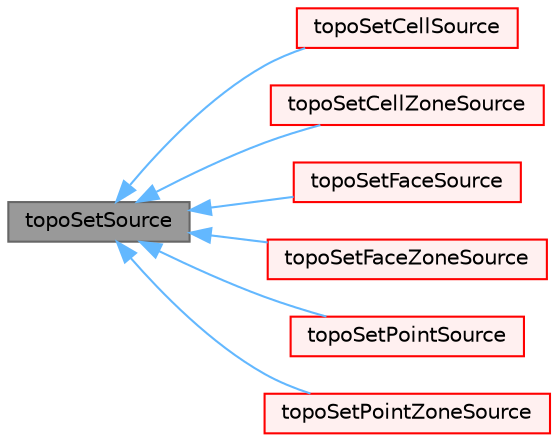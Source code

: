 digraph "topoSetSource"
{
 // LATEX_PDF_SIZE
  bgcolor="transparent";
  edge [fontname=Helvetica,fontsize=10,labelfontname=Helvetica,labelfontsize=10];
  node [fontname=Helvetica,fontsize=10,shape=box,height=0.2,width=0.4];
  rankdir="LR";
  Node1 [id="Node000001",label="topoSetSource",height=0.2,width=0.4,color="gray40", fillcolor="grey60", style="filled", fontcolor="black",tooltip="Base class of a source for a topoSet."];
  Node1 -> Node2 [id="edge1_Node000001_Node000002",dir="back",color="steelblue1",style="solid",tooltip=" "];
  Node2 [id="Node000002",label="topoSetCellSource",height=0.2,width=0.4,color="red", fillcolor="#FFF0F0", style="filled",URL="$classFoam_1_1topoSetCellSource.html",tooltip="The topoSetCellSource is a intermediate class for handling topoSet sources for selecting cells."];
  Node1 -> Node28 [id="edge2_Node000001_Node000028",dir="back",color="steelblue1",style="solid",tooltip=" "];
  Node28 [id="Node000028",label="topoSetCellZoneSource",height=0.2,width=0.4,color="red", fillcolor="#FFF0F0", style="filled",URL="$classFoam_1_1topoSetCellZoneSource.html",tooltip="The topoSetCellZoneSource is a intermediate class for handling topoSet sources for selecting cell zon..."];
  Node1 -> Node30 [id="edge3_Node000001_Node000030",dir="back",color="steelblue1",style="solid",tooltip=" "];
  Node30 [id="Node000030",label="topoSetFaceSource",height=0.2,width=0.4,color="red", fillcolor="#FFF0F0", style="filled",URL="$classFoam_1_1topoSetFaceSource.html",tooltip="The topoSetFaceSource is a intermediate class for handling topoSet sources for selecting faces."];
  Node1 -> Node48 [id="edge4_Node000001_Node000048",dir="back",color="steelblue1",style="solid",tooltip=" "];
  Node48 [id="Node000048",label="topoSetFaceZoneSource",height=0.2,width=0.4,color="red", fillcolor="#FFF0F0", style="filled",URL="$classFoam_1_1topoSetFaceZoneSource.html",tooltip="The topoSetFaceZoneSource is a intermediate class for handling topoSet sources for selecting face zon..."];
  Node1 -> Node56 [id="edge5_Node000001_Node000056",dir="back",color="steelblue1",style="solid",tooltip=" "];
  Node56 [id="Node000056",label="topoSetPointSource",height=0.2,width=0.4,color="red", fillcolor="#FFF0F0", style="filled",URL="$classFoam_1_1topoSetPointSource.html",tooltip="The topoSetPointSource is a intermediate class for handling topoSet sources for selecting points."];
  Node1 -> Node69 [id="edge6_Node000001_Node000069",dir="back",color="steelblue1",style="solid",tooltip=" "];
  Node69 [id="Node000069",label="topoSetPointZoneSource",height=0.2,width=0.4,color="red", fillcolor="#FFF0F0", style="filled",URL="$classFoam_1_1topoSetPointZoneSource.html",tooltip="The topoSetPointZoneSource is a intermediate class for handling topoSet sources for selecting point z..."];
}
